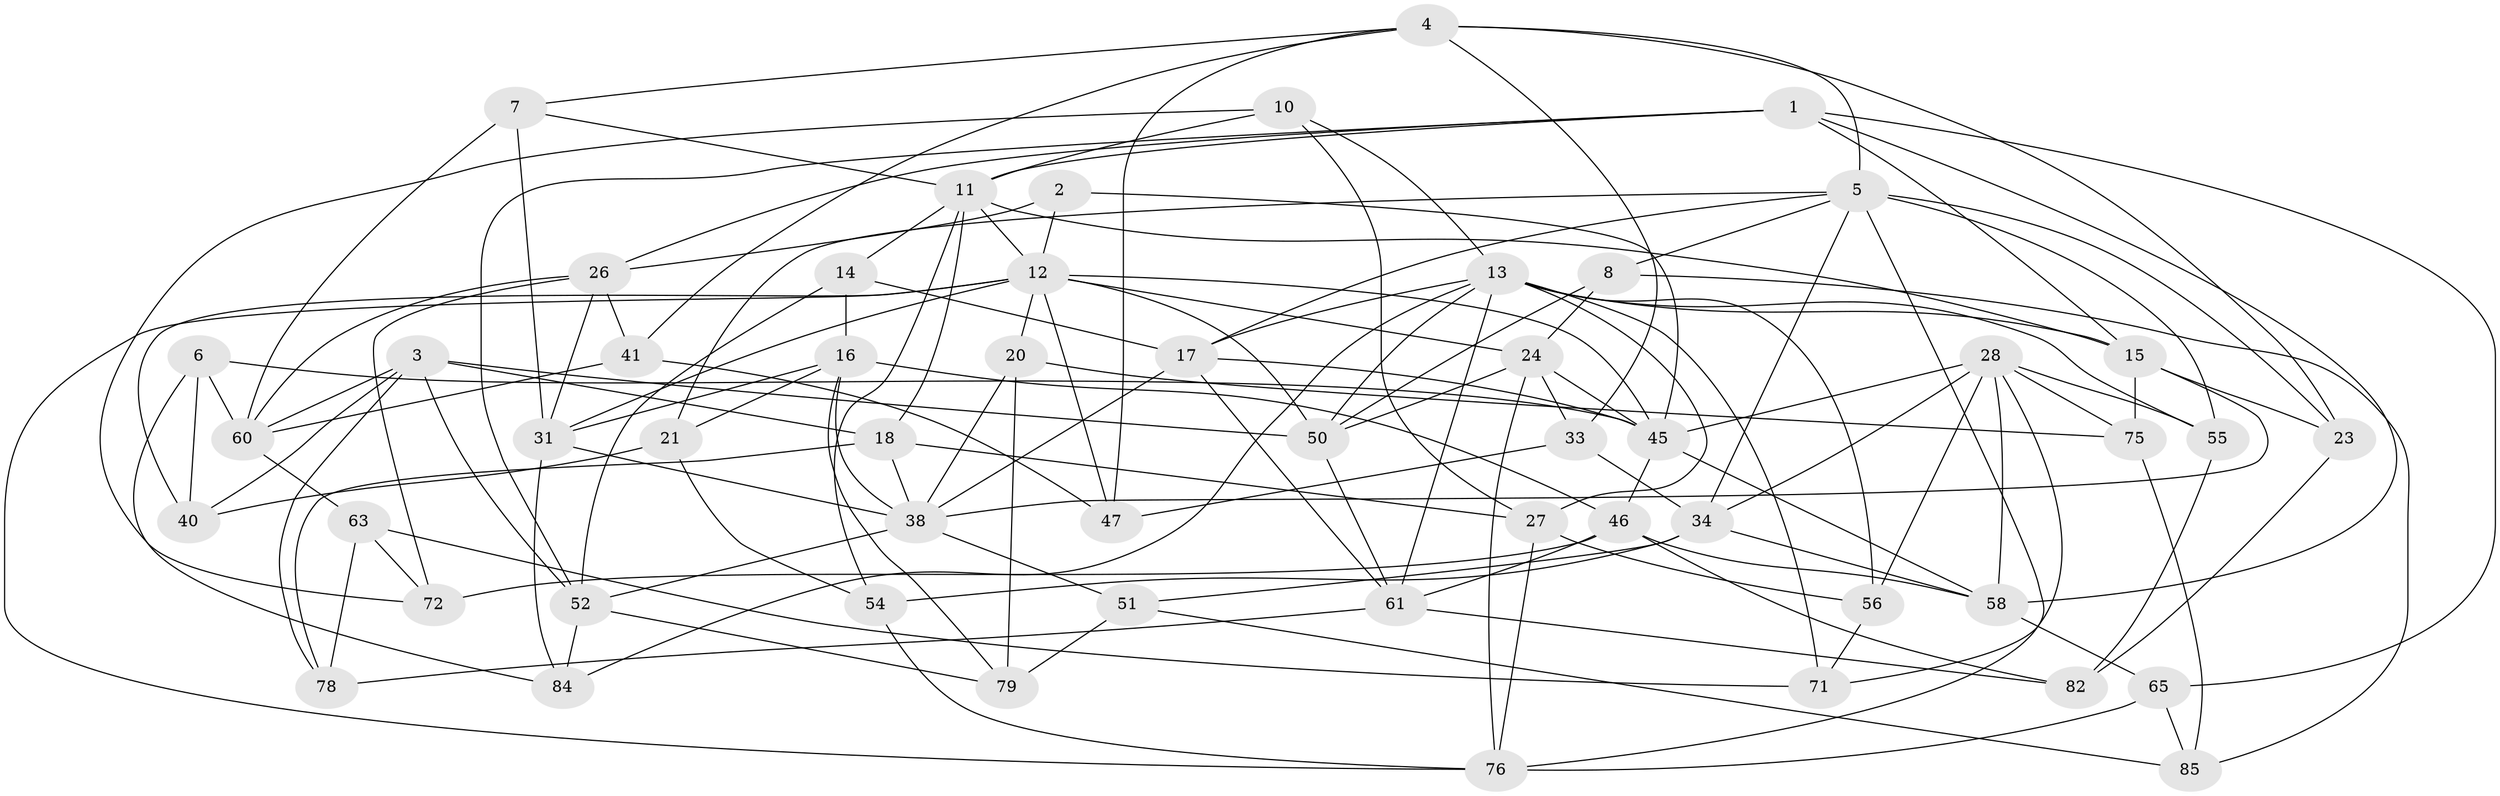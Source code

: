 // original degree distribution, {4: 1.0}
// Generated by graph-tools (version 1.1) at 2025/20/03/04/25 18:20:35]
// undirected, 53 vertices, 139 edges
graph export_dot {
graph [start="1"]
  node [color=gray90,style=filled];
  1 [super="+48"];
  2;
  3 [super="+22"];
  4 [super="+37"];
  5 [super="+9+62"];
  6;
  7;
  8;
  10;
  11 [super="+35+73"];
  12 [super="+36+81"];
  13 [super="+30+19"];
  14;
  15 [super="+29"];
  16 [super="+49"];
  17 [super="+42"];
  18 [super="+39"];
  20;
  21;
  23;
  24 [super="+69"];
  26 [super="+53"];
  27 [super="+32"];
  28 [super="+77"];
  31 [super="+43"];
  33;
  34 [super="+70"];
  38 [super="+68"];
  40;
  41;
  45 [super="+89+57+67"];
  46 [super="+59"];
  47;
  50 [super="+66"];
  51;
  52 [super="+83"];
  54;
  55;
  56;
  58 [super="+64"];
  60 [super="+74"];
  61 [super="+80"];
  63;
  65;
  71;
  72;
  75;
  76 [super="+87"];
  78;
  79;
  82;
  84;
  85;
  1 -- 65;
  1 -- 26;
  1 -- 58;
  1 -- 11;
  1 -- 52;
  1 -- 15;
  2 -- 45 [weight=2];
  2 -- 26;
  2 -- 12;
  3 -- 40;
  3 -- 52;
  3 -- 78;
  3 -- 50;
  3 -- 60;
  3 -- 18;
  4 -- 7;
  4 -- 41;
  4 -- 23;
  4 -- 33;
  4 -- 5;
  4 -- 47;
  5 -- 76;
  5 -- 8;
  5 -- 21;
  5 -- 17;
  5 -- 55;
  5 -- 23;
  5 -- 34;
  6 -- 40;
  6 -- 84;
  6 -- 60;
  6 -- 45;
  7 -- 31;
  7 -- 11;
  7 -- 60;
  8 -- 50;
  8 -- 85;
  8 -- 24;
  10 -- 72;
  10 -- 11;
  10 -- 27;
  10 -- 13;
  11 -- 14;
  11 -- 15;
  11 -- 18;
  11 -- 54;
  11 -- 12;
  12 -- 40;
  12 -- 50;
  12 -- 20;
  12 -- 76;
  12 -- 31;
  12 -- 24;
  12 -- 45;
  12 -- 47;
  13 -- 15;
  13 -- 50;
  13 -- 56;
  13 -- 17;
  13 -- 71;
  13 -- 61;
  13 -- 84;
  13 -- 55;
  13 -- 27;
  14 -- 17;
  14 -- 52;
  14 -- 16;
  15 -- 75;
  15 -- 23;
  15 -- 38;
  16 -- 21;
  16 -- 46;
  16 -- 79;
  16 -- 31;
  16 -- 38;
  17 -- 61;
  17 -- 38;
  17 -- 45;
  18 -- 27 [weight=2];
  18 -- 78;
  18 -- 38;
  20 -- 79;
  20 -- 75;
  20 -- 38;
  21 -- 54;
  21 -- 40;
  23 -- 82;
  24 -- 45;
  24 -- 33;
  24 -- 50;
  24 -- 76;
  26 -- 31;
  26 -- 72;
  26 -- 41;
  26 -- 60;
  27 -- 56;
  27 -- 76;
  28 -- 55;
  28 -- 75;
  28 -- 34;
  28 -- 71;
  28 -- 56;
  28 -- 45 [weight=2];
  28 -- 58;
  31 -- 84;
  31 -- 38;
  33 -- 47;
  33 -- 34;
  34 -- 51;
  34 -- 54;
  34 -- 58;
  38 -- 51;
  38 -- 52;
  41 -- 47;
  41 -- 60;
  45 -- 46;
  45 -- 58;
  46 -- 82;
  46 -- 72;
  46 -- 61;
  46 -- 58;
  50 -- 61;
  51 -- 79;
  51 -- 85;
  52 -- 79;
  52 -- 84;
  54 -- 76;
  55 -- 82;
  56 -- 71;
  58 -- 65;
  60 -- 63;
  61 -- 82;
  61 -- 78;
  63 -- 78;
  63 -- 71;
  63 -- 72;
  65 -- 85;
  65 -- 76;
  75 -- 85;
}

